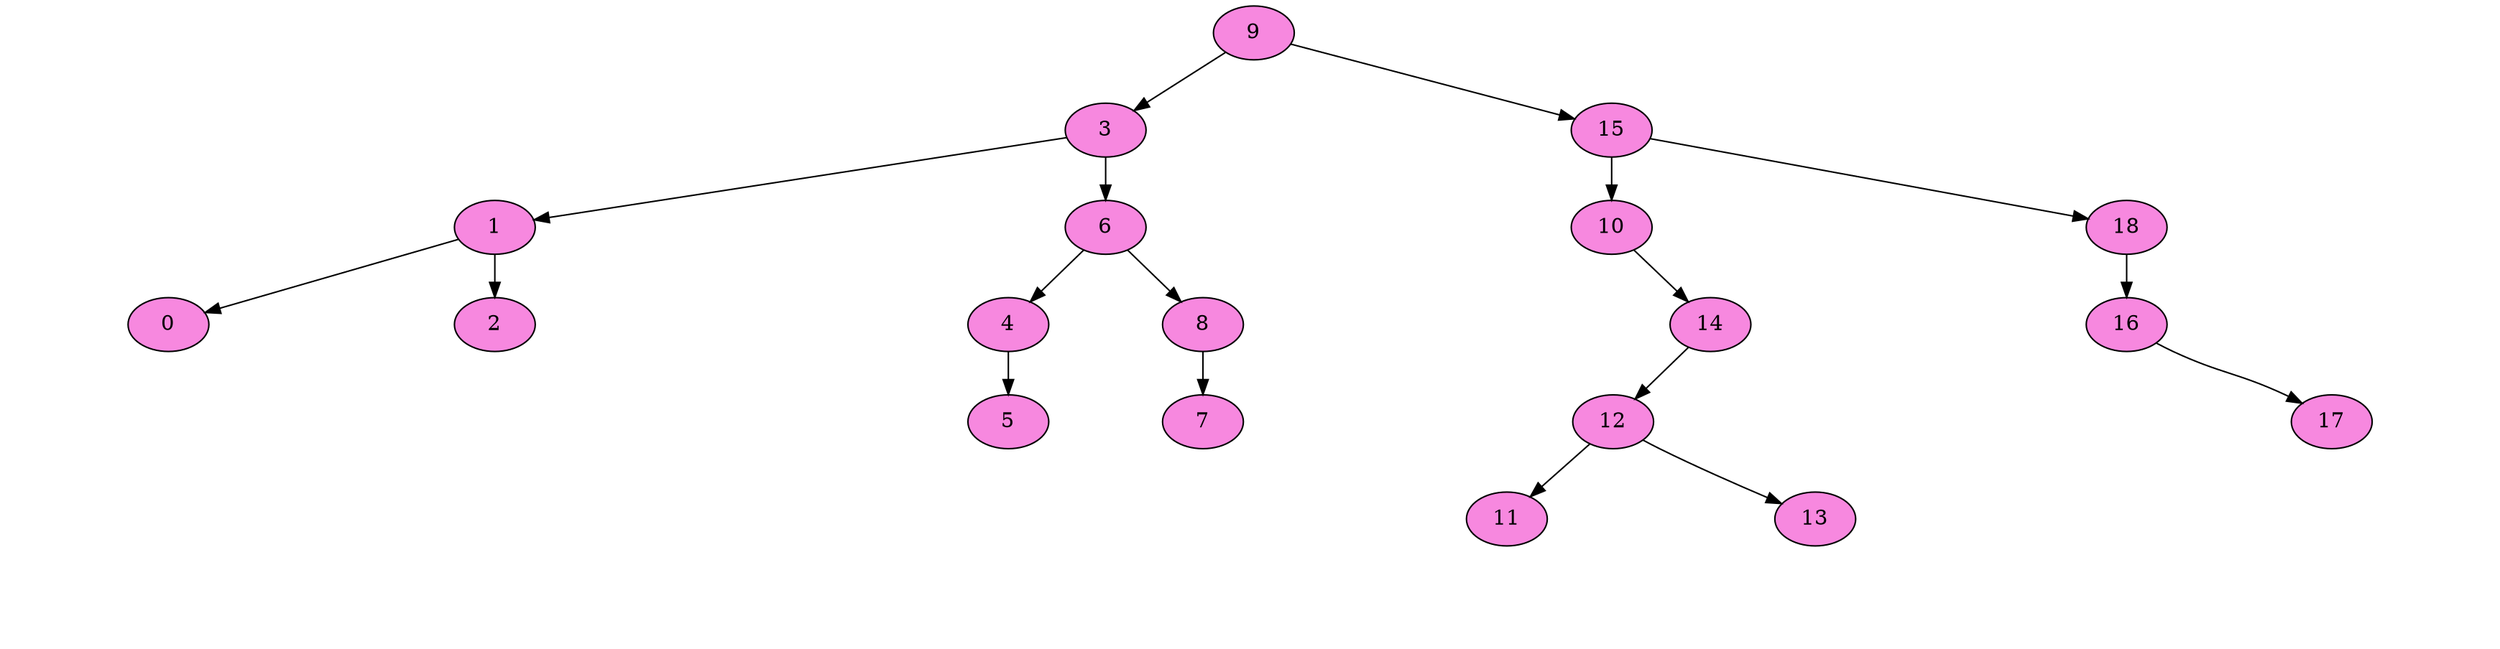 digraph G {
nodesep=0; 
ranksep=0.4;
node[style = filled fillcolor="#F788DF"];
	NodoABB9[ label="9"  ];
	NodoABB3[ label="3"];
NodoABB9->NodoABB3
	NodoABB3[ label="3"  ];
	NodoABB1[ label="1"];
NodoABB3->NodoABB1
	NodoABB1[ label="1"  ];
	NodoABB0[ label="0"];
NodoABB1->NodoABB0
Invisible1320761834[style=invis];
NodoABB0-> Invisible1320761834[arrowsize=0 style= invisible] 
Invisible1320761834[style=invis];
NodoABB0-> Invisible1320761834[arrowsize=0 style= invisible] 
	NodoABB1[ label="1"];
	NodoABB2[ label="2" ];
NodoABB1->NodoABB2
Invisible1825885257[style=invis];
NodoABB2-> Invisible1825885257[arrowsize=0 style= invisible] 
Invisible1825885257[style=invis];
NodoABB2-> Invisible1825885257[arrowsize=0 style= invisible] 
	NodoABB3[ label="3"];
	NodoABB6[ label="6" ];
NodoABB3->NodoABB6
	NodoABB6[ label="6"  ];
	NodoABB4[ label="4"];
NodoABB6->NodoABB4
Invisible101608289[style=invis];
NodoABB4-> Invisible101608289[arrowsize=0 style= invisible] 
	NodoABB4[ label="4"];
	NodoABB5[ label="5" ];
NodoABB4->NodoABB5
Invisible689327212[style=invis];
NodoABB5-> Invisible689327212[arrowsize=0 style= invisible] 
Invisible689327212[style=invis];
NodoABB5-> Invisible689327212[arrowsize=0 style= invisible] 
	NodoABB6[ label="6"];
	NodoABB8[ label="8" ];
NodoABB6->NodoABB8
	NodoABB8[ label="8"  ];
	NodoABB7[ label="7"];
NodoABB8->NodoABB7
Invisible786912973[style=invis];
NodoABB7-> Invisible786912973[arrowsize=0 style= invisible] 
Invisible786912973[style=invis];
NodoABB7-> Invisible786912973[arrowsize=0 style= invisible] 
Invisible1687908828[style=invis];
NodoABB8-> Invisible1687908828[arrowsize=0 style= invisible] 
	NodoABB9[ label="9"];
	NodoABB15[ label="15" ];
NodoABB9->NodoABB15
	NodoABB15[ label="15"  ];
	NodoABB10[ label="10"];
NodoABB15->NodoABB10
Invisible289098573[style=invis];
NodoABB10-> Invisible289098573[arrowsize=0 style= invisible] 
	NodoABB10[ label="10"];
	NodoABB14[ label="14" ];
NodoABB10->NodoABB14
	NodoABB14[ label="14"  ];
	NodoABB12[ label="12"];
NodoABB14->NodoABB12
	NodoABB12[ label="12"  ];
	NodoABB11[ label="11"];
NodoABB12->NodoABB11
Invisible181731370[style=invis];
NodoABB11-> Invisible181731370[arrowsize=0 style= invisible] 
Invisible181731370[style=invis];
NodoABB11-> Invisible181731370[arrowsize=0 style= invisible] 
	NodoABB12[ label="12"];
	NodoABB13[ label="13" ];
NodoABB12->NodoABB13
Invisible504393347[style=invis];
NodoABB13-> Invisible504393347[arrowsize=0 style= invisible] 
Invisible504393347[style=invis];
NodoABB13-> Invisible504393347[arrowsize=0 style= invisible] 
Invisible565901580[style=invis];
NodoABB14-> Invisible565901580[arrowsize=0 style= invisible] 
	NodoABB15[ label="15"];
	NodoABB18[ label="18" ];
NodoABB15->NodoABB18
	NodoABB18[ label="18"  ];
	NodoABB16[ label="16"];
NodoABB18->NodoABB16
Invisible1787871061[style=invis];
NodoABB16-> Invisible1787871061[arrowsize=0 style= invisible] 
	NodoABB16[ label="16"];
	NodoABB17[ label="17" ];
NodoABB16->NodoABB17
Invisible1223046781[style=invis];
NodoABB17-> Invisible1223046781[arrowsize=0 style= invisible] 
Invisible1223046781[style=invis];
NodoABB17-> Invisible1223046781[arrowsize=0 style= invisible] 
Invisible1436499348[style=invis];
NodoABB18-> Invisible1436499348[arrowsize=0 style= invisible] 
}